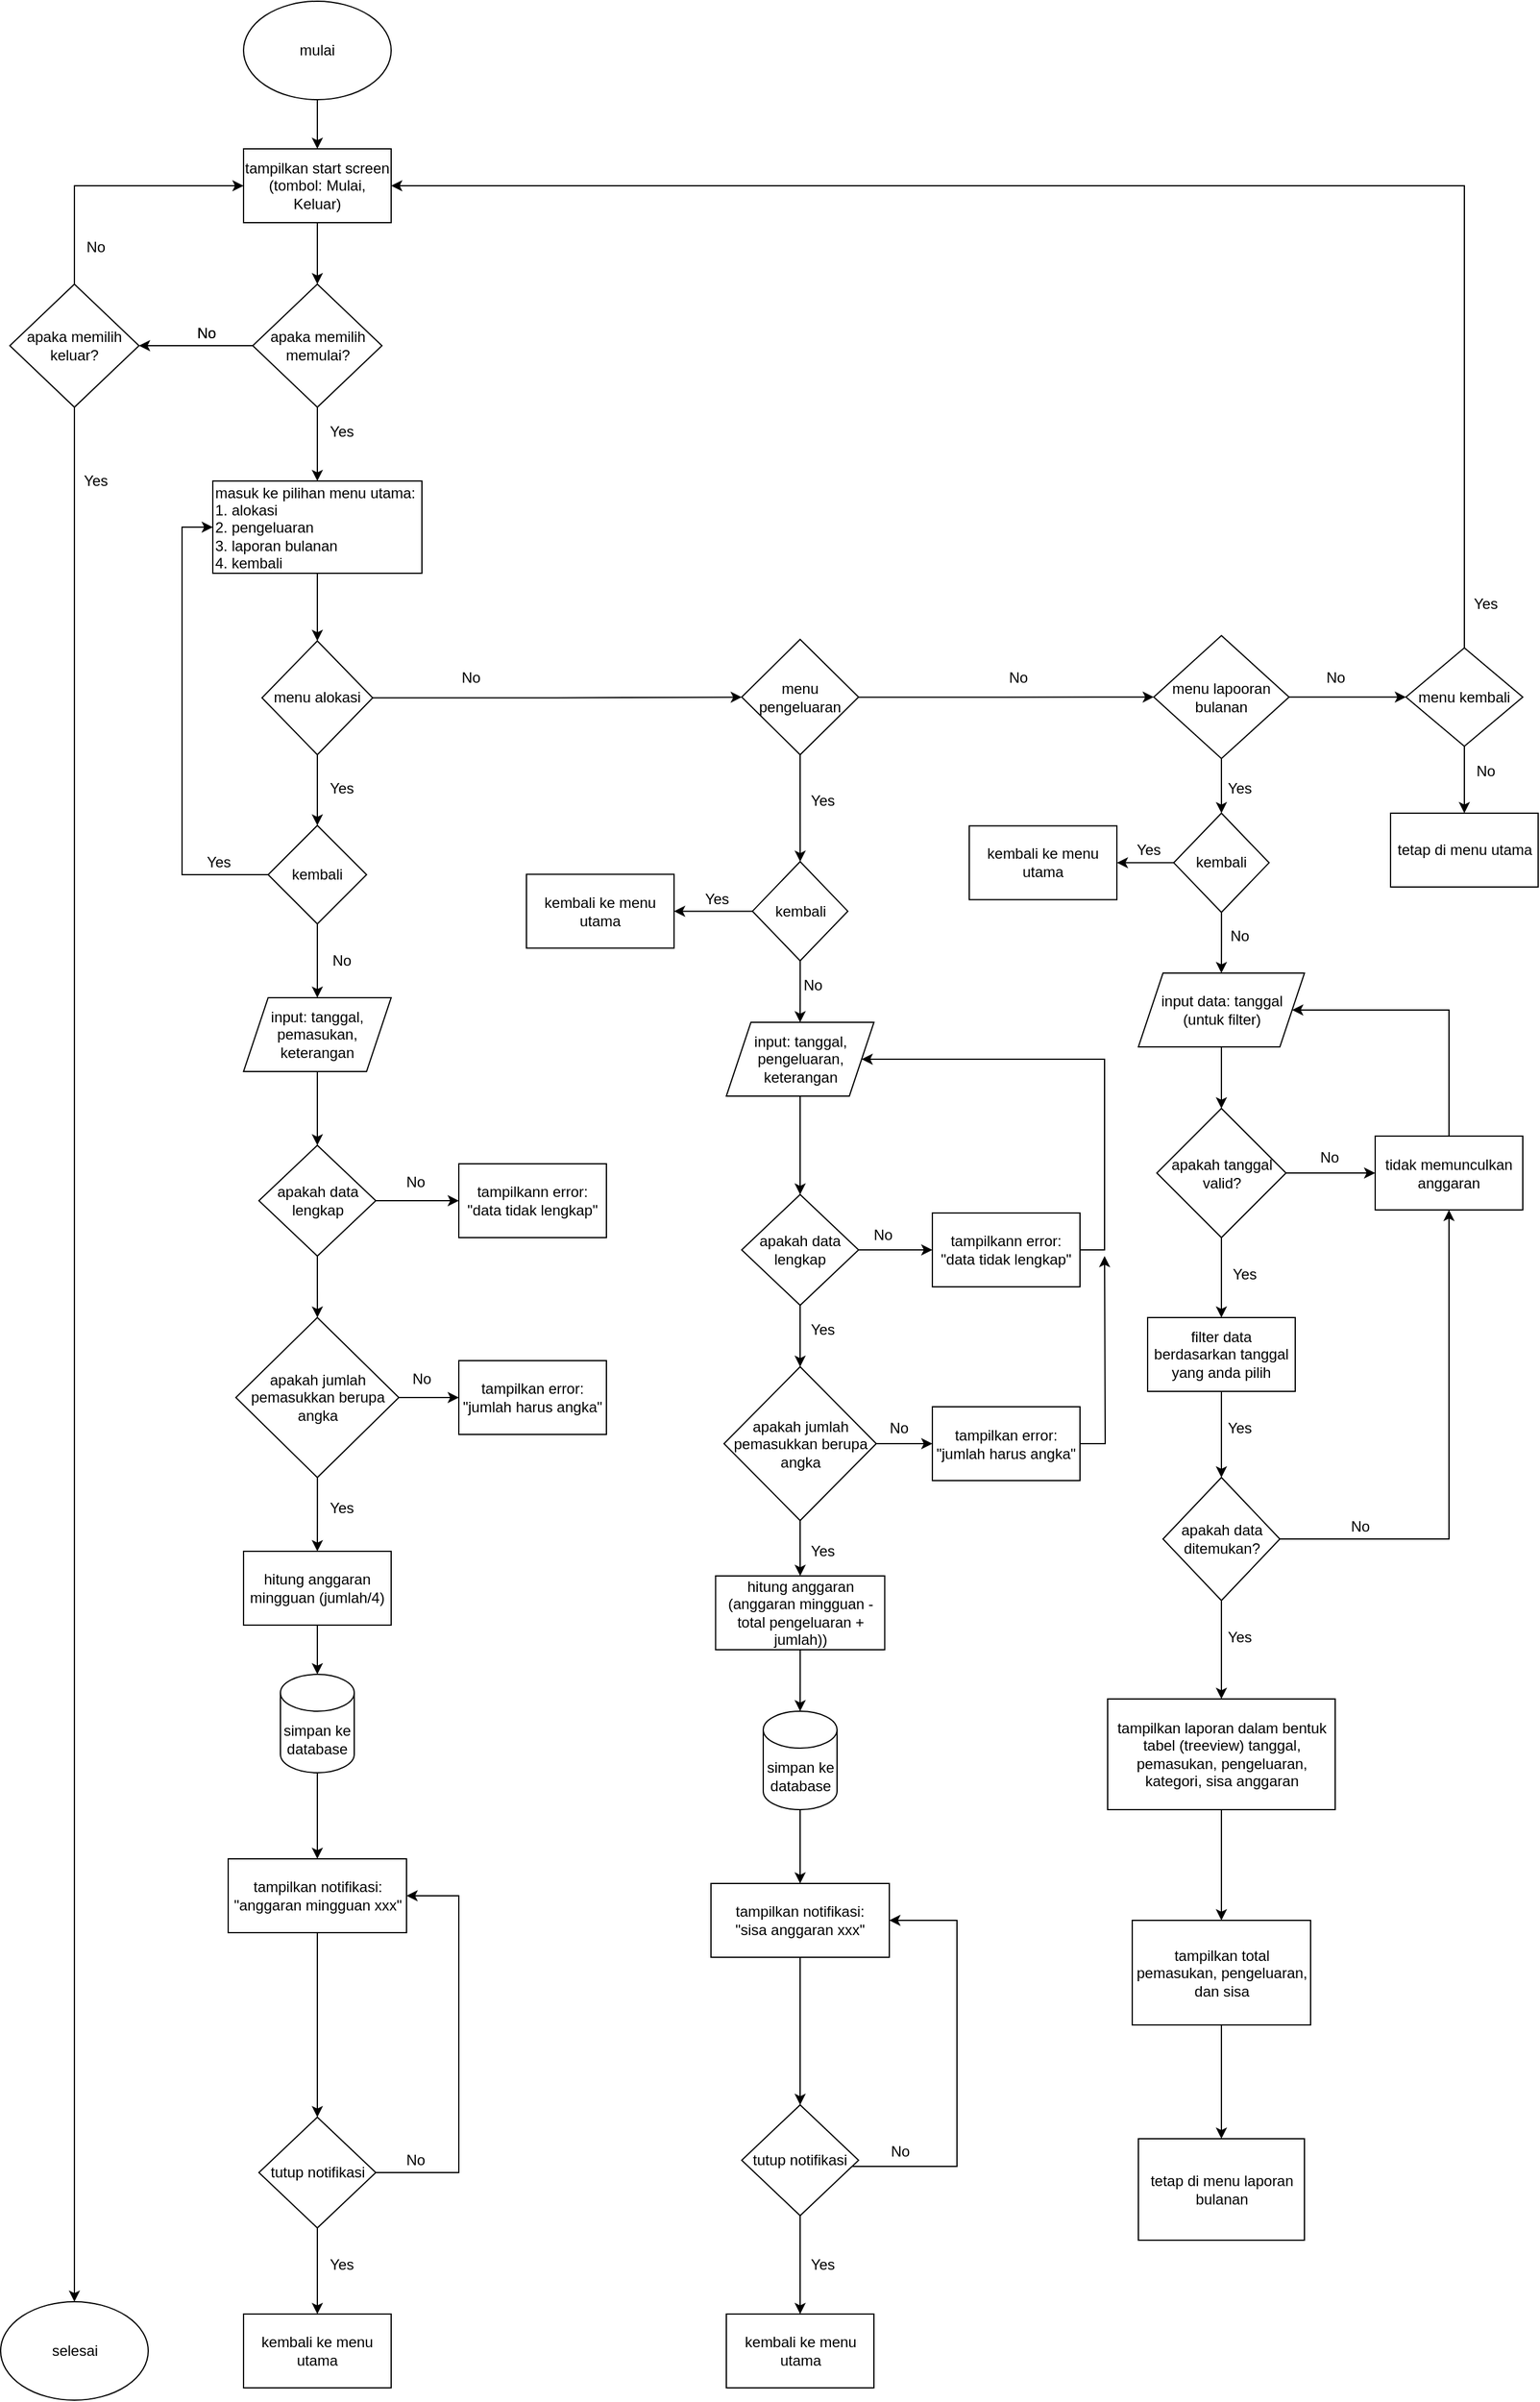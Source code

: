 <mxfile version="25.0.3">
  <diagram name="Page-0" id="Page-0">
    <mxGraphModel dx="2625" dy="3380.39" grid="1" gridSize="10" guides="1" tooltips="1" connect="1" arrows="1" fold="1" page="1" pageScale="1" pageWidth="1299.63" pageHeight="2075.39" math="0" shadow="0">
      <root>
        <mxCell id="0" />
        <mxCell id="1" parent="0" />
        <mxCell id="l5XDo9pSBE8jEddiQuqP-4" value="" style="edgeStyle=orthogonalEdgeStyle;rounded=0;orthogonalLoop=1;jettySize=auto;html=1;" parent="1" source="l5XDo9pSBE8jEddiQuqP-2" target="l5XDo9pSBE8jEddiQuqP-3" edge="1">
          <mxGeometry relative="1" as="geometry" />
        </mxCell>
        <mxCell id="l5XDo9pSBE8jEddiQuqP-2" value="mulai" style="ellipse;whiteSpace=wrap;html=1;" parent="1" vertex="1">
          <mxGeometry x="210" y="-2040" width="120" height="80" as="geometry" />
        </mxCell>
        <mxCell id="l5XDo9pSBE8jEddiQuqP-6" value="" style="edgeStyle=orthogonalEdgeStyle;rounded=0;orthogonalLoop=1;jettySize=auto;html=1;" parent="1" source="l5XDo9pSBE8jEddiQuqP-3" target="l5XDo9pSBE8jEddiQuqP-5" edge="1">
          <mxGeometry relative="1" as="geometry" />
        </mxCell>
        <mxCell id="l5XDo9pSBE8jEddiQuqP-3" value="tampilkan start screen&lt;div&gt;(tombol: Mulai, Keluar)&lt;/div&gt;" style="whiteSpace=wrap;html=1;" parent="1" vertex="1">
          <mxGeometry x="210" y="-1920" width="120" height="60" as="geometry" />
        </mxCell>
        <mxCell id="l5XDo9pSBE8jEddiQuqP-8" value="" style="edgeStyle=orthogonalEdgeStyle;rounded=0;orthogonalLoop=1;jettySize=auto;html=1;" parent="1" source="l5XDo9pSBE8jEddiQuqP-5" target="l5XDo9pSBE8jEddiQuqP-7" edge="1">
          <mxGeometry relative="1" as="geometry" />
        </mxCell>
        <mxCell id="9JPiYzxqNZKJ2TzNqrfy-4" value="" style="edgeStyle=orthogonalEdgeStyle;rounded=0;orthogonalLoop=1;jettySize=auto;html=1;" edge="1" parent="1" source="l5XDo9pSBE8jEddiQuqP-5" target="l5XDo9pSBE8jEddiQuqP-79">
          <mxGeometry relative="1" as="geometry" />
        </mxCell>
        <mxCell id="l5XDo9pSBE8jEddiQuqP-5" value="apaka memilih memulai?" style="rhombus;whiteSpace=wrap;html=1;" parent="1" vertex="1">
          <mxGeometry x="217.5" y="-1810" width="105" height="100" as="geometry" />
        </mxCell>
        <mxCell id="l5XDo9pSBE8jEddiQuqP-10" value="" style="edgeStyle=orthogonalEdgeStyle;rounded=0;orthogonalLoop=1;jettySize=auto;html=1;" parent="1" source="l5XDo9pSBE8jEddiQuqP-7" target="l5XDo9pSBE8jEddiQuqP-9" edge="1">
          <mxGeometry relative="1" as="geometry" />
        </mxCell>
        <mxCell id="l5XDo9pSBE8jEddiQuqP-7" value="masuk ke pilihan menu utama:&lt;div&gt;1. alokasi&lt;/div&gt;&lt;div&gt;2. pengeluaran&lt;/div&gt;&lt;div&gt;3. laporan bulanan&lt;/div&gt;&lt;div&gt;4. kembali&lt;/div&gt;" style="whiteSpace=wrap;html=1;align=left;" parent="1" vertex="1">
          <mxGeometry x="185" y="-1650" width="170" height="75" as="geometry" />
        </mxCell>
        <mxCell id="l5XDo9pSBE8jEddiQuqP-12" value="" style="edgeStyle=orthogonalEdgeStyle;rounded=0;orthogonalLoop=1;jettySize=auto;html=1;" parent="1" source="l5XDo9pSBE8jEddiQuqP-9" target="l5XDo9pSBE8jEddiQuqP-11" edge="1">
          <mxGeometry relative="1" as="geometry" />
        </mxCell>
        <mxCell id="l5XDo9pSBE8jEddiQuqP-48" value="" style="edgeStyle=orthogonalEdgeStyle;rounded=0;orthogonalLoop=1;jettySize=auto;html=1;" parent="1" source="l5XDo9pSBE8jEddiQuqP-9" target="l5XDo9pSBE8jEddiQuqP-47" edge="1">
          <mxGeometry relative="1" as="geometry" />
        </mxCell>
        <mxCell id="l5XDo9pSBE8jEddiQuqP-9" value="menu alokasi" style="rhombus;whiteSpace=wrap;html=1;align=center;" parent="1" vertex="1">
          <mxGeometry x="225" y="-1520" width="90" height="92.5" as="geometry" />
        </mxCell>
        <mxCell id="l5XDo9pSBE8jEddiQuqP-14" value="" style="edgeStyle=orthogonalEdgeStyle;rounded=0;orthogonalLoop=1;jettySize=auto;html=1;" parent="1" source="l5XDo9pSBE8jEddiQuqP-11" target="l5XDo9pSBE8jEddiQuqP-13" edge="1">
          <mxGeometry relative="1" as="geometry" />
        </mxCell>
        <mxCell id="l5XDo9pSBE8jEddiQuqP-37" style="edgeStyle=orthogonalEdgeStyle;rounded=0;orthogonalLoop=1;jettySize=auto;html=1;entryX=0;entryY=0.5;entryDx=0;entryDy=0;" parent="1" source="l5XDo9pSBE8jEddiQuqP-11" target="l5XDo9pSBE8jEddiQuqP-7" edge="1">
          <mxGeometry relative="1" as="geometry">
            <Array as="points">
              <mxPoint x="160" y="-1330" />
              <mxPoint x="160" y="-1612" />
            </Array>
          </mxGeometry>
        </mxCell>
        <mxCell id="l5XDo9pSBE8jEddiQuqP-11" value="kembali" style="rhombus;whiteSpace=wrap;html=1;" parent="1" vertex="1">
          <mxGeometry x="230" y="-1370" width="80" height="80" as="geometry" />
        </mxCell>
        <mxCell id="l5XDo9pSBE8jEddiQuqP-16" value="" style="edgeStyle=orthogonalEdgeStyle;rounded=0;orthogonalLoop=1;jettySize=auto;html=1;" parent="1" source="l5XDo9pSBE8jEddiQuqP-13" target="l5XDo9pSBE8jEddiQuqP-15" edge="1">
          <mxGeometry relative="1" as="geometry" />
        </mxCell>
        <mxCell id="l5XDo9pSBE8jEddiQuqP-13" value="input: tanggal, pemasukan, keterangan" style="shape=parallelogram;perimeter=parallelogramPerimeter;whiteSpace=wrap;html=1;fixedSize=1;" parent="1" vertex="1">
          <mxGeometry x="210" y="-1230" width="120" height="60" as="geometry" />
        </mxCell>
        <mxCell id="l5XDo9pSBE8jEddiQuqP-18" value="" style="edgeStyle=orthogonalEdgeStyle;rounded=0;orthogonalLoop=1;jettySize=auto;html=1;" parent="1" source="l5XDo9pSBE8jEddiQuqP-15" target="l5XDo9pSBE8jEddiQuqP-17" edge="1">
          <mxGeometry relative="1" as="geometry" />
        </mxCell>
        <mxCell id="l5XDo9pSBE8jEddiQuqP-40" value="" style="edgeStyle=orthogonalEdgeStyle;rounded=0;orthogonalLoop=1;jettySize=auto;html=1;" parent="1" source="l5XDo9pSBE8jEddiQuqP-15" target="l5XDo9pSBE8jEddiQuqP-39" edge="1">
          <mxGeometry relative="1" as="geometry">
            <Array as="points">
              <mxPoint x="375" y="-1065" />
              <mxPoint x="375" y="-1065" />
            </Array>
          </mxGeometry>
        </mxCell>
        <mxCell id="l5XDo9pSBE8jEddiQuqP-15" value="apakah data lengkap" style="rhombus;whiteSpace=wrap;html=1;" parent="1" vertex="1">
          <mxGeometry x="222.5" y="-1110" width="95" height="90" as="geometry" />
        </mxCell>
        <mxCell id="l5XDo9pSBE8jEddiQuqP-20" value="" style="edgeStyle=orthogonalEdgeStyle;rounded=0;orthogonalLoop=1;jettySize=auto;html=1;" parent="1" source="l5XDo9pSBE8jEddiQuqP-17" target="l5XDo9pSBE8jEddiQuqP-19" edge="1">
          <mxGeometry relative="1" as="geometry" />
        </mxCell>
        <mxCell id="l5XDo9pSBE8jEddiQuqP-42" value="" style="edgeStyle=orthogonalEdgeStyle;rounded=0;orthogonalLoop=1;jettySize=auto;html=1;" parent="1" source="l5XDo9pSBE8jEddiQuqP-17" target="l5XDo9pSBE8jEddiQuqP-41" edge="1">
          <mxGeometry relative="1" as="geometry" />
        </mxCell>
        <mxCell id="l5XDo9pSBE8jEddiQuqP-17" value="apakah jumlah pemasukkan berupa angka" style="rhombus;whiteSpace=wrap;html=1;" parent="1" vertex="1">
          <mxGeometry x="203.75" y="-970" width="132.5" height="130" as="geometry" />
        </mxCell>
        <mxCell id="l5XDo9pSBE8jEddiQuqP-22" value="" style="edgeStyle=orthogonalEdgeStyle;rounded=0;orthogonalLoop=1;jettySize=auto;html=1;" parent="1" source="l5XDo9pSBE8jEddiQuqP-19" target="l5XDo9pSBE8jEddiQuqP-21" edge="1">
          <mxGeometry relative="1" as="geometry" />
        </mxCell>
        <mxCell id="l5XDo9pSBE8jEddiQuqP-19" value="hitung anggaran mingguan (jumlah/4)" style="whiteSpace=wrap;html=1;" parent="1" vertex="1">
          <mxGeometry x="210" y="-780" width="120" height="60" as="geometry" />
        </mxCell>
        <mxCell id="l5XDo9pSBE8jEddiQuqP-24" value="" style="edgeStyle=orthogonalEdgeStyle;rounded=0;orthogonalLoop=1;jettySize=auto;html=1;" parent="1" source="l5XDo9pSBE8jEddiQuqP-21" target="l5XDo9pSBE8jEddiQuqP-23" edge="1">
          <mxGeometry relative="1" as="geometry" />
        </mxCell>
        <mxCell id="l5XDo9pSBE8jEddiQuqP-21" value="simpan ke database" style="shape=cylinder3;whiteSpace=wrap;html=1;boundedLbl=1;backgroundOutline=1;size=15;" parent="1" vertex="1">
          <mxGeometry x="240" y="-680" width="60" height="80" as="geometry" />
        </mxCell>
        <mxCell id="l5XDo9pSBE8jEddiQuqP-26" value="" style="edgeStyle=orthogonalEdgeStyle;rounded=0;orthogonalLoop=1;jettySize=auto;html=1;" parent="1" source="l5XDo9pSBE8jEddiQuqP-23" target="l5XDo9pSBE8jEddiQuqP-25" edge="1">
          <mxGeometry relative="1" as="geometry" />
        </mxCell>
        <mxCell id="l5XDo9pSBE8jEddiQuqP-23" value="tampilkan notifikasi:&lt;div&gt;&quot;anggaran mingguan xxx&quot;&lt;/div&gt;" style="whiteSpace=wrap;html=1;" parent="1" vertex="1">
          <mxGeometry x="197.5" y="-530" width="145" height="60" as="geometry" />
        </mxCell>
        <mxCell id="l5XDo9pSBE8jEddiQuqP-28" value="" style="edgeStyle=orthogonalEdgeStyle;rounded=0;orthogonalLoop=1;jettySize=auto;html=1;" parent="1" source="l5XDo9pSBE8jEddiQuqP-25" target="l5XDo9pSBE8jEddiQuqP-27" edge="1">
          <mxGeometry relative="1" as="geometry" />
        </mxCell>
        <mxCell id="l5XDo9pSBE8jEddiQuqP-38" style="edgeStyle=orthogonalEdgeStyle;rounded=0;orthogonalLoop=1;jettySize=auto;html=1;entryX=1;entryY=0.5;entryDx=0;entryDy=0;" parent="1" source="l5XDo9pSBE8jEddiQuqP-25" target="l5XDo9pSBE8jEddiQuqP-23" edge="1">
          <mxGeometry relative="1" as="geometry">
            <Array as="points">
              <mxPoint x="385" y="-275" />
              <mxPoint x="385" y="-500" />
            </Array>
          </mxGeometry>
        </mxCell>
        <mxCell id="l5XDo9pSBE8jEddiQuqP-25" value="tutup notifikasi" style="rhombus;whiteSpace=wrap;html=1;" parent="1" vertex="1">
          <mxGeometry x="222.5" y="-320" width="95" height="90" as="geometry" />
        </mxCell>
        <mxCell id="l5XDo9pSBE8jEddiQuqP-27" value="kembali ke menu utama" style="whiteSpace=wrap;html=1;" parent="1" vertex="1">
          <mxGeometry x="210" y="-160" width="120" height="60" as="geometry" />
        </mxCell>
        <mxCell id="l5XDo9pSBE8jEddiQuqP-39" value="tampilkann error:&lt;div&gt;&quot;data tidak lengkap&quot;&lt;/div&gt;" style="whiteSpace=wrap;html=1;" parent="1" vertex="1">
          <mxGeometry x="385" y="-1095" width="120" height="60" as="geometry" />
        </mxCell>
        <mxCell id="l5XDo9pSBE8jEddiQuqP-41" value="tampilkan error:&lt;div&gt;&quot;jumlah harus angka&quot;&lt;/div&gt;" style="whiteSpace=wrap;html=1;" parent="1" vertex="1">
          <mxGeometry x="385" y="-935" width="120" height="60" as="geometry" />
        </mxCell>
        <mxCell id="l5XDo9pSBE8jEddiQuqP-50" value="" style="edgeStyle=orthogonalEdgeStyle;rounded=0;orthogonalLoop=1;jettySize=auto;html=1;" parent="1" source="l5XDo9pSBE8jEddiQuqP-47" target="l5XDo9pSBE8jEddiQuqP-49" edge="1">
          <mxGeometry relative="1" as="geometry" />
        </mxCell>
        <mxCell id="l5XDo9pSBE8jEddiQuqP-52" value="" style="edgeStyle=orthogonalEdgeStyle;rounded=0;orthogonalLoop=1;jettySize=auto;html=1;" parent="1" source="l5XDo9pSBE8jEddiQuqP-47" target="l5XDo9pSBE8jEddiQuqP-51" edge="1">
          <mxGeometry relative="1" as="geometry" />
        </mxCell>
        <mxCell id="l5XDo9pSBE8jEddiQuqP-47" value="menu pengeluaran" style="rhombus;whiteSpace=wrap;html=1;" parent="1" vertex="1">
          <mxGeometry x="615" y="-1521.25" width="95" height="93.75" as="geometry" />
        </mxCell>
        <mxCell id="l5XDo9pSBE8jEddiQuqP-86" value="" style="edgeStyle=orthogonalEdgeStyle;rounded=0;orthogonalLoop=1;jettySize=auto;html=1;" parent="1" source="l5XDo9pSBE8jEddiQuqP-49" target="l5XDo9pSBE8jEddiQuqP-85" edge="1">
          <mxGeometry relative="1" as="geometry" />
        </mxCell>
        <mxCell id="l5XDo9pSBE8jEddiQuqP-91" value="" style="edgeStyle=orthogonalEdgeStyle;rounded=0;orthogonalLoop=1;jettySize=auto;html=1;" parent="1" source="l5XDo9pSBE8jEddiQuqP-49" target="l5XDo9pSBE8jEddiQuqP-90" edge="1">
          <mxGeometry relative="1" as="geometry" />
        </mxCell>
        <mxCell id="l5XDo9pSBE8jEddiQuqP-49" value="menu lapooran bulanan" style="rhombus;whiteSpace=wrap;html=1;" parent="1" vertex="1">
          <mxGeometry x="950" y="-1524.38" width="110" height="100.01" as="geometry" />
        </mxCell>
        <mxCell id="l5XDo9pSBE8jEddiQuqP-54" value="" style="edgeStyle=orthogonalEdgeStyle;rounded=0;orthogonalLoop=1;jettySize=auto;html=1;" parent="1" source="l5XDo9pSBE8jEddiQuqP-51" target="l5XDo9pSBE8jEddiQuqP-53" edge="1">
          <mxGeometry relative="1" as="geometry" />
        </mxCell>
        <mxCell id="l5XDo9pSBE8jEddiQuqP-71" value="" style="edgeStyle=orthogonalEdgeStyle;rounded=0;orthogonalLoop=1;jettySize=auto;html=1;" parent="1" source="l5XDo9pSBE8jEddiQuqP-51" edge="1">
          <mxGeometry relative="1" as="geometry">
            <mxPoint x="560" y="-1300.31" as="targetPoint" />
          </mxGeometry>
        </mxCell>
        <mxCell id="l5XDo9pSBE8jEddiQuqP-51" value="kembali" style="rhombus;whiteSpace=wrap;html=1;" parent="1" vertex="1">
          <mxGeometry x="623.75" y="-1340.62" width="77.5" height="80.62" as="geometry" />
        </mxCell>
        <mxCell id="l5XDo9pSBE8jEddiQuqP-56" style="edgeStyle=orthogonalEdgeStyle;rounded=0;orthogonalLoop=1;jettySize=auto;html=1;entryX=0.5;entryY=0;entryDx=0;entryDy=0;" parent="1" source="l5XDo9pSBE8jEddiQuqP-53" target="l5XDo9pSBE8jEddiQuqP-55" edge="1">
          <mxGeometry relative="1" as="geometry" />
        </mxCell>
        <mxCell id="l5XDo9pSBE8jEddiQuqP-53" value="input: tanggal, pengeluaran, keterangan" style="shape=parallelogram;perimeter=parallelogramPerimeter;whiteSpace=wrap;html=1;fixedSize=1;" parent="1" vertex="1">
          <mxGeometry x="602.5" y="-1210" width="120" height="60" as="geometry" />
        </mxCell>
        <mxCell id="l5XDo9pSBE8jEddiQuqP-58" style="edgeStyle=orthogonalEdgeStyle;rounded=0;orthogonalLoop=1;jettySize=auto;html=1;entryX=0.5;entryY=0;entryDx=0;entryDy=0;" parent="1" source="l5XDo9pSBE8jEddiQuqP-55" target="l5XDo9pSBE8jEddiQuqP-57" edge="1">
          <mxGeometry relative="1" as="geometry" />
        </mxCell>
        <mxCell id="l5XDo9pSBE8jEddiQuqP-73" value="" style="edgeStyle=orthogonalEdgeStyle;rounded=0;orthogonalLoop=1;jettySize=auto;html=1;" parent="1" source="l5XDo9pSBE8jEddiQuqP-55" target="l5XDo9pSBE8jEddiQuqP-72" edge="1">
          <mxGeometry relative="1" as="geometry" />
        </mxCell>
        <mxCell id="l5XDo9pSBE8jEddiQuqP-55" value="apakah data lengkap" style="rhombus;whiteSpace=wrap;html=1;" parent="1" vertex="1">
          <mxGeometry x="615" y="-1070" width="95" height="90" as="geometry" />
        </mxCell>
        <mxCell id="l5XDo9pSBE8jEddiQuqP-60" value="" style="edgeStyle=orthogonalEdgeStyle;rounded=0;orthogonalLoop=1;jettySize=auto;html=1;" parent="1" source="l5XDo9pSBE8jEddiQuqP-57" target="l5XDo9pSBE8jEddiQuqP-59" edge="1">
          <mxGeometry relative="1" as="geometry" />
        </mxCell>
        <mxCell id="l5XDo9pSBE8jEddiQuqP-75" value="" style="edgeStyle=orthogonalEdgeStyle;rounded=0;orthogonalLoop=1;jettySize=auto;html=1;" parent="1" source="l5XDo9pSBE8jEddiQuqP-57" target="l5XDo9pSBE8jEddiQuqP-74" edge="1">
          <mxGeometry relative="1" as="geometry" />
        </mxCell>
        <mxCell id="l5XDo9pSBE8jEddiQuqP-57" value="apakah jumlah pemasukkan berupa angka" style="rhombus;whiteSpace=wrap;html=1;" parent="1" vertex="1">
          <mxGeometry x="600.63" y="-930" width="123.75" height="125" as="geometry" />
        </mxCell>
        <mxCell id="l5XDo9pSBE8jEddiQuqP-62" value="" style="edgeStyle=orthogonalEdgeStyle;rounded=0;orthogonalLoop=1;jettySize=auto;html=1;" parent="1" source="l5XDo9pSBE8jEddiQuqP-59" target="l5XDo9pSBE8jEddiQuqP-61" edge="1">
          <mxGeometry relative="1" as="geometry" />
        </mxCell>
        <mxCell id="l5XDo9pSBE8jEddiQuqP-59" value="hitung anggaran (anggaran mingguan - total pengeluaran + jumlah))" style="whiteSpace=wrap;html=1;" parent="1" vertex="1">
          <mxGeometry x="593.76" y="-760" width="137.5" height="60" as="geometry" />
        </mxCell>
        <mxCell id="l5XDo9pSBE8jEddiQuqP-64" value="" style="edgeStyle=orthogonalEdgeStyle;rounded=0;orthogonalLoop=1;jettySize=auto;html=1;" parent="1" source="l5XDo9pSBE8jEddiQuqP-61" target="l5XDo9pSBE8jEddiQuqP-63" edge="1">
          <mxGeometry relative="1" as="geometry" />
        </mxCell>
        <mxCell id="l5XDo9pSBE8jEddiQuqP-61" value="simpan ke database" style="shape=cylinder3;whiteSpace=wrap;html=1;boundedLbl=1;backgroundOutline=1;size=15;" parent="1" vertex="1">
          <mxGeometry x="632.5" y="-650" width="60" height="80" as="geometry" />
        </mxCell>
        <mxCell id="l5XDo9pSBE8jEddiQuqP-67" value="" style="edgeStyle=orthogonalEdgeStyle;rounded=0;orthogonalLoop=1;jettySize=auto;html=1;" parent="1" source="l5XDo9pSBE8jEddiQuqP-63" target="l5XDo9pSBE8jEddiQuqP-65" edge="1">
          <mxGeometry relative="1" as="geometry" />
        </mxCell>
        <mxCell id="l5XDo9pSBE8jEddiQuqP-63" value="tampilkan notifikasi:&lt;div&gt;&quot;sisa anggaran xxx&quot;&lt;/div&gt;" style="whiteSpace=wrap;html=1;" parent="1" vertex="1">
          <mxGeometry x="590.01" y="-510" width="145" height="60" as="geometry" />
        </mxCell>
        <mxCell id="l5XDo9pSBE8jEddiQuqP-68" value="" style="edgeStyle=orthogonalEdgeStyle;rounded=0;orthogonalLoop=1;jettySize=auto;html=1;" parent="1" source="l5XDo9pSBE8jEddiQuqP-65" target="l5XDo9pSBE8jEddiQuqP-66" edge="1">
          <mxGeometry relative="1" as="geometry" />
        </mxCell>
        <mxCell id="l5XDo9pSBE8jEddiQuqP-69" style="edgeStyle=orthogonalEdgeStyle;rounded=0;orthogonalLoop=1;jettySize=auto;html=1;entryX=1;entryY=0.5;entryDx=0;entryDy=0;" parent="1" source="l5XDo9pSBE8jEddiQuqP-65" target="l5XDo9pSBE8jEddiQuqP-63" edge="1">
          <mxGeometry relative="1" as="geometry">
            <Array as="points">
              <mxPoint x="790" y="-280" />
              <mxPoint x="790" y="-480" />
            </Array>
          </mxGeometry>
        </mxCell>
        <mxCell id="l5XDo9pSBE8jEddiQuqP-65" value="tutup notifikasi" style="rhombus;whiteSpace=wrap;html=1;" parent="1" vertex="1">
          <mxGeometry x="615.01" y="-330" width="95" height="90" as="geometry" />
        </mxCell>
        <mxCell id="l5XDo9pSBE8jEddiQuqP-66" value="kembali ke menu utama" style="whiteSpace=wrap;html=1;" parent="1" vertex="1">
          <mxGeometry x="602.5" y="-160" width="120" height="60" as="geometry" />
        </mxCell>
        <mxCell id="l5XDo9pSBE8jEddiQuqP-70" value="kembali ke menu utama" style="whiteSpace=wrap;html=1;" parent="1" vertex="1">
          <mxGeometry x="440" y="-1330.31" width="120" height="60" as="geometry" />
        </mxCell>
        <mxCell id="9JPiYzxqNZKJ2TzNqrfy-1" style="edgeStyle=orthogonalEdgeStyle;rounded=0;orthogonalLoop=1;jettySize=auto;html=1;entryX=1;entryY=0.5;entryDx=0;entryDy=0;" edge="1" parent="1" source="l5XDo9pSBE8jEddiQuqP-72" target="l5XDo9pSBE8jEddiQuqP-53">
          <mxGeometry relative="1" as="geometry">
            <Array as="points">
              <mxPoint x="910" y="-1025" />
              <mxPoint x="910" y="-1180" />
            </Array>
          </mxGeometry>
        </mxCell>
        <mxCell id="l5XDo9pSBE8jEddiQuqP-72" value="tampilkann error:&lt;div&gt;&quot;data tidak lengkap&quot;&lt;/div&gt;" style="whiteSpace=wrap;html=1;" parent="1" vertex="1">
          <mxGeometry x="770" y="-1055" width="120" height="60" as="geometry" />
        </mxCell>
        <mxCell id="9JPiYzxqNZKJ2TzNqrfy-2" style="edgeStyle=orthogonalEdgeStyle;rounded=0;orthogonalLoop=1;jettySize=auto;html=1;" edge="1" parent="1" source="l5XDo9pSBE8jEddiQuqP-74">
          <mxGeometry relative="1" as="geometry">
            <mxPoint x="910" y="-1020" as="targetPoint" />
          </mxGeometry>
        </mxCell>
        <mxCell id="l5XDo9pSBE8jEddiQuqP-74" value="tampilkan error:&lt;div&gt;&quot;jumlah harus angka&quot;&lt;/div&gt;" style="whiteSpace=wrap;html=1;" parent="1" vertex="1">
          <mxGeometry x="770" y="-897.5" width="120" height="60" as="geometry" />
        </mxCell>
        <mxCell id="9JPiYzxqNZKJ2TzNqrfy-6" style="edgeStyle=orthogonalEdgeStyle;rounded=0;orthogonalLoop=1;jettySize=auto;html=1;entryX=0;entryY=0.5;entryDx=0;entryDy=0;" edge="1" parent="1" source="l5XDo9pSBE8jEddiQuqP-79" target="l5XDo9pSBE8jEddiQuqP-3">
          <mxGeometry relative="1" as="geometry">
            <Array as="points">
              <mxPoint x="72" y="-1890" />
            </Array>
          </mxGeometry>
        </mxCell>
        <mxCell id="9JPiYzxqNZKJ2TzNqrfy-10" style="edgeStyle=orthogonalEdgeStyle;rounded=0;orthogonalLoop=1;jettySize=auto;html=1;entryX=0.5;entryY=0;entryDx=0;entryDy=0;" edge="1" parent="1" source="l5XDo9pSBE8jEddiQuqP-79" target="l5XDo9pSBE8jEddiQuqP-80">
          <mxGeometry relative="1" as="geometry">
            <Array as="points">
              <mxPoint x="73" y="-200" />
              <mxPoint x="73" y="-170" />
            </Array>
          </mxGeometry>
        </mxCell>
        <mxCell id="l5XDo9pSBE8jEddiQuqP-79" value="apaka memilih keluar?" style="rhombus;whiteSpace=wrap;html=1;" parent="1" vertex="1">
          <mxGeometry x="20" y="-1810" width="105" height="100" as="geometry" />
        </mxCell>
        <mxCell id="l5XDo9pSBE8jEddiQuqP-80" value="selesai" style="ellipse;whiteSpace=wrap;html=1;" parent="1" vertex="1">
          <mxGeometry x="12.5" y="-170" width="120" height="80" as="geometry" />
        </mxCell>
        <mxCell id="l5XDo9pSBE8jEddiQuqP-87" style="edgeStyle=orthogonalEdgeStyle;rounded=0;orthogonalLoop=1;jettySize=auto;html=1;entryX=1;entryY=0.5;entryDx=0;entryDy=0;" parent="1" source="l5XDo9pSBE8jEddiQuqP-85" edge="1" target="l5XDo9pSBE8jEddiQuqP-3">
          <mxGeometry relative="1" as="geometry">
            <mxPoint x="460" y="-1890" as="targetPoint" />
            <Array as="points">
              <mxPoint x="1202" y="-1890" />
            </Array>
          </mxGeometry>
        </mxCell>
        <mxCell id="l5XDo9pSBE8jEddiQuqP-89" value="" style="edgeStyle=orthogonalEdgeStyle;rounded=0;orthogonalLoop=1;jettySize=auto;html=1;" parent="1" source="l5XDo9pSBE8jEddiQuqP-85" target="l5XDo9pSBE8jEddiQuqP-88" edge="1">
          <mxGeometry relative="1" as="geometry" />
        </mxCell>
        <mxCell id="l5XDo9pSBE8jEddiQuqP-85" value="menu kembali" style="rhombus;whiteSpace=wrap;html=1;" parent="1" vertex="1">
          <mxGeometry x="1155" y="-1514.37" width="95" height="80" as="geometry" />
        </mxCell>
        <mxCell id="l5XDo9pSBE8jEddiQuqP-88" value="tetap di menu utama" style="whiteSpace=wrap;html=1;" parent="1" vertex="1">
          <mxGeometry x="1142.5" y="-1380" width="120" height="60" as="geometry" />
        </mxCell>
        <mxCell id="l5XDo9pSBE8jEddiQuqP-93" value="" style="edgeStyle=orthogonalEdgeStyle;rounded=0;orthogonalLoop=1;jettySize=auto;html=1;" parent="1" source="l5XDo9pSBE8jEddiQuqP-90" target="l5XDo9pSBE8jEddiQuqP-92" edge="1">
          <mxGeometry relative="1" as="geometry" />
        </mxCell>
        <mxCell id="l5XDo9pSBE8jEddiQuqP-95" value="" style="edgeStyle=orthogonalEdgeStyle;rounded=0;orthogonalLoop=1;jettySize=auto;html=1;" parent="1" source="l5XDo9pSBE8jEddiQuqP-90" target="l5XDo9pSBE8jEddiQuqP-94" edge="1">
          <mxGeometry relative="1" as="geometry" />
        </mxCell>
        <mxCell id="l5XDo9pSBE8jEddiQuqP-90" value="kembali" style="rhombus;whiteSpace=wrap;html=1;" parent="1" vertex="1">
          <mxGeometry x="966.25" y="-1380" width="77.5" height="80.62" as="geometry" />
        </mxCell>
        <mxCell id="l5XDo9pSBE8jEddiQuqP-92" value="kembali ke menu utama" style="whiteSpace=wrap;html=1;" parent="1" vertex="1">
          <mxGeometry x="800" y="-1369.69" width="120" height="60" as="geometry" />
        </mxCell>
        <mxCell id="l5XDo9pSBE8jEddiQuqP-97" value="" style="edgeStyle=orthogonalEdgeStyle;rounded=0;orthogonalLoop=1;jettySize=auto;html=1;" parent="1" source="l5XDo9pSBE8jEddiQuqP-94" target="l5XDo9pSBE8jEddiQuqP-96" edge="1">
          <mxGeometry relative="1" as="geometry" />
        </mxCell>
        <mxCell id="l5XDo9pSBE8jEddiQuqP-94" value="input data: tanggal (untuk filter)" style="shape=parallelogram;perimeter=parallelogramPerimeter;whiteSpace=wrap;html=1;fixedSize=1;" parent="1" vertex="1">
          <mxGeometry x="937.5" y="-1250" width="135" height="60" as="geometry" />
        </mxCell>
        <mxCell id="l5XDo9pSBE8jEddiQuqP-99" value="" style="edgeStyle=orthogonalEdgeStyle;rounded=0;orthogonalLoop=1;jettySize=auto;html=1;" parent="1" source="l5XDo9pSBE8jEddiQuqP-96" target="l5XDo9pSBE8jEddiQuqP-98" edge="1">
          <mxGeometry relative="1" as="geometry" />
        </mxCell>
        <mxCell id="l5XDo9pSBE8jEddiQuqP-109" value="" style="edgeStyle=orthogonalEdgeStyle;rounded=0;orthogonalLoop=1;jettySize=auto;html=1;" parent="1" source="l5XDo9pSBE8jEddiQuqP-96" target="l5XDo9pSBE8jEddiQuqP-108" edge="1">
          <mxGeometry relative="1" as="geometry" />
        </mxCell>
        <mxCell id="l5XDo9pSBE8jEddiQuqP-96" value="apakah tanggal valid?" style="rhombus;whiteSpace=wrap;html=1;" parent="1" vertex="1">
          <mxGeometry x="952.5" y="-1140" width="105" height="105" as="geometry" />
        </mxCell>
        <mxCell id="l5XDo9pSBE8jEddiQuqP-101" value="" style="edgeStyle=orthogonalEdgeStyle;rounded=0;orthogonalLoop=1;jettySize=auto;html=1;" parent="1" source="l5XDo9pSBE8jEddiQuqP-98" target="l5XDo9pSBE8jEddiQuqP-100" edge="1">
          <mxGeometry relative="1" as="geometry" />
        </mxCell>
        <mxCell id="l5XDo9pSBE8jEddiQuqP-98" value="filter data berdasarkan tanggal yang anda pilih" style="whiteSpace=wrap;html=1;" parent="1" vertex="1">
          <mxGeometry x="945" y="-970" width="120" height="60" as="geometry" />
        </mxCell>
        <mxCell id="l5XDo9pSBE8jEddiQuqP-103" value="" style="edgeStyle=orthogonalEdgeStyle;rounded=0;orthogonalLoop=1;jettySize=auto;html=1;" parent="1" source="l5XDo9pSBE8jEddiQuqP-100" target="l5XDo9pSBE8jEddiQuqP-102" edge="1">
          <mxGeometry relative="1" as="geometry" />
        </mxCell>
        <mxCell id="l5XDo9pSBE8jEddiQuqP-110" style="edgeStyle=orthogonalEdgeStyle;rounded=0;orthogonalLoop=1;jettySize=auto;html=1;" parent="1" source="l5XDo9pSBE8jEddiQuqP-100" target="l5XDo9pSBE8jEddiQuqP-108" edge="1">
          <mxGeometry relative="1" as="geometry" />
        </mxCell>
        <mxCell id="l5XDo9pSBE8jEddiQuqP-100" value="apakah data ditemukan?" style="rhombus;whiteSpace=wrap;html=1;" parent="1" vertex="1">
          <mxGeometry x="957.5" y="-840" width="95" height="100" as="geometry" />
        </mxCell>
        <mxCell id="l5XDo9pSBE8jEddiQuqP-105" value="" style="edgeStyle=orthogonalEdgeStyle;rounded=0;orthogonalLoop=1;jettySize=auto;html=1;" parent="1" source="l5XDo9pSBE8jEddiQuqP-102" target="l5XDo9pSBE8jEddiQuqP-104" edge="1">
          <mxGeometry relative="1" as="geometry" />
        </mxCell>
        <mxCell id="l5XDo9pSBE8jEddiQuqP-102" value="tampilkan laporan dalam bentuk tabel (treeview) tanggal, pemasukan, pengeluaran, kategori, sisa anggaran" style="whiteSpace=wrap;html=1;" parent="1" vertex="1">
          <mxGeometry x="912.5" y="-660" width="185" height="90" as="geometry" />
        </mxCell>
        <mxCell id="l5XDo9pSBE8jEddiQuqP-107" value="" style="edgeStyle=orthogonalEdgeStyle;rounded=0;orthogonalLoop=1;jettySize=auto;html=1;" parent="1" source="l5XDo9pSBE8jEddiQuqP-104" target="l5XDo9pSBE8jEddiQuqP-106" edge="1">
          <mxGeometry relative="1" as="geometry" />
        </mxCell>
        <mxCell id="l5XDo9pSBE8jEddiQuqP-104" value="tampilkan total pemasukan, pengeluaran, dan sisa" style="whiteSpace=wrap;html=1;" parent="1" vertex="1">
          <mxGeometry x="932.5" y="-480" width="145" height="85" as="geometry" />
        </mxCell>
        <mxCell id="l5XDo9pSBE8jEddiQuqP-106" value="tetap di menu laporan bulanan" style="whiteSpace=wrap;html=1;" parent="1" vertex="1">
          <mxGeometry x="937.5" y="-302.5" width="135" height="82.5" as="geometry" />
        </mxCell>
        <mxCell id="l5XDo9pSBE8jEddiQuqP-146" style="edgeStyle=orthogonalEdgeStyle;rounded=0;orthogonalLoop=1;jettySize=auto;html=1;entryX=1;entryY=0.5;entryDx=0;entryDy=0;" parent="1" source="l5XDo9pSBE8jEddiQuqP-108" target="l5XDo9pSBE8jEddiQuqP-94" edge="1">
          <mxGeometry relative="1" as="geometry">
            <Array as="points">
              <mxPoint x="1190" y="-1220" />
            </Array>
          </mxGeometry>
        </mxCell>
        <mxCell id="l5XDo9pSBE8jEddiQuqP-108" value="tidak memunculkan anggaran" style="whiteSpace=wrap;html=1;" parent="1" vertex="1">
          <mxGeometry x="1130" y="-1117.5" width="120" height="60" as="geometry" />
        </mxCell>
        <mxCell id="l5XDo9pSBE8jEddiQuqP-111" value="No" style="text;strokeColor=none;align=center;fillColor=none;html=1;verticalAlign=middle;whiteSpace=wrap;rounded=0;" parent="1" vertex="1">
          <mxGeometry x="160" y="-1780" width="40" height="20" as="geometry" />
        </mxCell>
        <mxCell id="l5XDo9pSBE8jEddiQuqP-113" value="Yes" style="text;strokeColor=none;align=center;fillColor=none;html=1;verticalAlign=middle;whiteSpace=wrap;rounded=0;" parent="1" vertex="1">
          <mxGeometry x="70" y="-1660" width="40" height="20" as="geometry" />
        </mxCell>
        <mxCell id="l5XDo9pSBE8jEddiQuqP-114" value="Yes" style="text;strokeColor=none;align=center;fillColor=none;html=1;verticalAlign=middle;whiteSpace=wrap;rounded=0;" parent="1" vertex="1">
          <mxGeometry x="270" y="-1700" width="40" height="20" as="geometry" />
        </mxCell>
        <mxCell id="l5XDo9pSBE8jEddiQuqP-115" value="No" style="text;strokeColor=none;align=center;fillColor=none;html=1;verticalAlign=middle;whiteSpace=wrap;rounded=0;" parent="1" vertex="1">
          <mxGeometry x="375" y="-1500" width="40" height="20" as="geometry" />
        </mxCell>
        <mxCell id="l5XDo9pSBE8jEddiQuqP-116" value="Yes&lt;span style=&quot;color: rgba(0, 0, 0, 0); font-family: monospace; font-size: 0px; text-align: start; text-wrap-mode: nowrap;&quot;&gt;%3CmxGraphModel%3E%3Croot%3E%3CmxCell%20id%3D%220%22%2F%3E%3CmxCell%20id%3D%221%22%20parent%3D%220%22%2F%3E%3CmxCell%20id%3D%222%22%20value%3D%22No%22%20style%3D%22text%3BstrokeColor%3Dnone%3Balign%3Dcenter%3BfillColor%3Dnone%3Bhtml%3D1%3BverticalAlign%3Dmiddle%3BwhiteSpace%3Dwrap%3Brounded%3D0%3B%22%20vertex%3D%221%22%20parent%3D%221%22%3E%3CmxGeometry%20x%3D%22280%22%20y%3D%22-1780%22%20width%3D%2240%22%20height%3D%2220%22%20as%3D%22geometry%22%2F%3E%3C%2FmxCell%3E%3C%2Froot%3E%3C%2FmxGraphModel%3E&lt;/span&gt;" style="text;strokeColor=none;align=center;fillColor=none;html=1;verticalAlign=middle;whiteSpace=wrap;rounded=0;" parent="1" vertex="1">
          <mxGeometry x="170" y="-1350.31" width="40" height="20" as="geometry" />
        </mxCell>
        <mxCell id="l5XDo9pSBE8jEddiQuqP-117" value="No" style="text;strokeColor=none;align=center;fillColor=none;html=1;verticalAlign=middle;whiteSpace=wrap;rounded=0;" parent="1" vertex="1">
          <mxGeometry x="270" y="-1270.31" width="40" height="20" as="geometry" />
        </mxCell>
        <mxCell id="l5XDo9pSBE8jEddiQuqP-118" value="Yes&lt;span style=&quot;color: rgba(0, 0, 0, 0); font-family: monospace; font-size: 0px; text-align: start; text-wrap-mode: nowrap;&quot;&gt;%3CmxGraphModel%3E%3Croot%3E%3CmxCell%20id%3D%220%22%2F%3E%3CmxCell%20id%3D%221%22%20parent%3D%220%22%2F%3E%3CmxCell%20id%3D%222%22%20value%3D%22No%22%20style%3D%22text%3BstrokeColor%3Dnone%3Balign%3Dcenter%3BfillColor%3Dnone%3Bhtml%3D1%3BverticalAlign%3Dmiddle%3BwhiteSpace%3Dwrap%3Brounded%3D0%3B%22%20vertex%3D%221%22%20parent%3D%221%22%3E%3CmxGeometry%20x%3D%22280%22%20y%3D%22-1780%22%20width%3D%2240%22%20height%3D%2220%22%20as%3D%22geometry%22%2F%3E%3C%2FmxCell%3E%3C%2Froot%3E%3C%2FmxGraphModel%3E&lt;/span&gt;" style="text;strokeColor=none;align=center;fillColor=none;html=1;verticalAlign=middle;whiteSpace=wrap;rounded=0;" parent="1" vertex="1">
          <mxGeometry x="270" y="-1410" width="40" height="20" as="geometry" />
        </mxCell>
        <mxCell id="l5XDo9pSBE8jEddiQuqP-119" value="No" style="text;strokeColor=none;align=center;fillColor=none;html=1;verticalAlign=middle;whiteSpace=wrap;rounded=0;" parent="1" vertex="1">
          <mxGeometry x="330" y="-1090" width="40" height="20" as="geometry" />
        </mxCell>
        <mxCell id="l5XDo9pSBE8jEddiQuqP-120" value="No" style="text;strokeColor=none;align=center;fillColor=none;html=1;verticalAlign=middle;whiteSpace=wrap;rounded=0;" parent="1" vertex="1">
          <mxGeometry x="335" y="-930" width="40" height="20" as="geometry" />
        </mxCell>
        <mxCell id="l5XDo9pSBE8jEddiQuqP-121" value="Yes&lt;span style=&quot;color: rgba(0, 0, 0, 0); font-family: monospace; font-size: 0px; text-align: start; text-wrap-mode: nowrap;&quot;&gt;%3CmxGraphModel%3E%3Croot%3E%3CmxCell%20id%3D%220%22%2F%3E%3CmxCell%20id%3D%221%22%20parent%3D%220%22%2F%3E%3CmxCell%20id%3D%222%22%20value%3D%22No%22%20style%3D%22text%3BstrokeColor%3Dnone%3Balign%3Dcenter%3BfillColor%3Dnone%3Bhtml%3D1%3BverticalAlign%3Dmiddle%3BwhiteSpace%3Dwrap%3Brounded%3D0%3B%22%20vertex%3D%221%22%20parent%3D%221%22%3E%3CmxGeometry%20x%3D%22230%22%20y%3D%22-930%22%20width%3D%2240%22%20height%3D%2220%22%20as%3D%22geometry%22%2F%3E%3C%2FmxCell%3E%3C%2Froot%3E%3C%2FmxGraphModel%3E&lt;/span&gt;" style="text;strokeColor=none;align=center;fillColor=none;html=1;verticalAlign=middle;whiteSpace=wrap;rounded=0;" parent="1" vertex="1">
          <mxGeometry x="270" y="-825" width="40" height="20" as="geometry" />
        </mxCell>
        <mxCell id="l5XDo9pSBE8jEddiQuqP-122" value="Yes&lt;span style=&quot;color: rgba(0, 0, 0, 0); font-family: monospace; font-size: 0px; text-align: start; text-wrap-mode: nowrap;&quot;&gt;%3CmxGraphModel%3E%3Croot%3E%3CmxCell%20id%3D%220%22%2F%3E%3CmxCell%20id%3D%221%22%20parent%3D%220%22%2F%3E%3CmxCell%20id%3D%222%22%20value%3D%22No%22%20style%3D%22text%3BstrokeColor%3Dnone%3Balign%3Dcenter%3BfillColor%3Dnone%3Bhtml%3D1%3BverticalAlign%3Dmiddle%3BwhiteSpace%3Dwrap%3Brounded%3D0%3B%22%20vertex%3D%221%22%20parent%3D%221%22%3E%3CmxGeometry%20x%3D%22230%22%20y%3D%22-930%22%20width%3D%2240%22%20height%3D%2220%22%20as%3D%22geometry%22%2F%3E%3C%2FmxCell%3E%3C%2Froot%3E%3C%2FmxGraphModel%3E&lt;/span&gt;" style="text;strokeColor=none;align=center;fillColor=none;html=1;verticalAlign=middle;whiteSpace=wrap;rounded=0;" parent="1" vertex="1">
          <mxGeometry x="270" y="-210" width="40" height="20" as="geometry" />
        </mxCell>
        <mxCell id="l5XDo9pSBE8jEddiQuqP-123" value="No" style="text;strokeColor=none;align=center;fillColor=none;html=1;verticalAlign=middle;whiteSpace=wrap;rounded=0;" parent="1" vertex="1">
          <mxGeometry x="330" y="-295" width="40" height="20" as="geometry" />
        </mxCell>
        <mxCell id="l5XDo9pSBE8jEddiQuqP-125" value="Yes" style="text;strokeColor=none;align=center;fillColor=none;html=1;verticalAlign=middle;whiteSpace=wrap;rounded=0;" parent="1" vertex="1">
          <mxGeometry x="1200" y="-1560" width="40" height="20" as="geometry" />
        </mxCell>
        <mxCell id="l5XDo9pSBE8jEddiQuqP-126" value="No" style="text;strokeColor=none;align=center;fillColor=none;html=1;verticalAlign=middle;whiteSpace=wrap;rounded=0;" parent="1" vertex="1">
          <mxGeometry x="820" y="-1500" width="40" height="20" as="geometry" />
        </mxCell>
        <mxCell id="l5XDo9pSBE8jEddiQuqP-127" value="No" style="text;strokeColor=none;align=center;fillColor=none;html=1;verticalAlign=middle;whiteSpace=wrap;rounded=0;" parent="1" vertex="1">
          <mxGeometry x="1077.5" y="-1500" width="40" height="20" as="geometry" />
        </mxCell>
        <mxCell id="l5XDo9pSBE8jEddiQuqP-128" value="Yes" style="text;strokeColor=none;align=center;fillColor=none;html=1;verticalAlign=middle;whiteSpace=wrap;rounded=0;" parent="1" vertex="1">
          <mxGeometry x="661.25" y="-1400" width="40" height="20" as="geometry" />
        </mxCell>
        <mxCell id="l5XDo9pSBE8jEddiQuqP-129" value="Yes" style="text;strokeColor=none;align=center;fillColor=none;html=1;verticalAlign=middle;whiteSpace=wrap;rounded=0;" parent="1" vertex="1">
          <mxGeometry x="575.01" y="-1320" width="40" height="20" as="geometry" />
        </mxCell>
        <mxCell id="l5XDo9pSBE8jEddiQuqP-130" value="No" style="text;strokeColor=none;align=center;fillColor=none;html=1;verticalAlign=middle;whiteSpace=wrap;rounded=0;" parent="1" vertex="1">
          <mxGeometry x="652.5" y="-1250.31" width="40" height="20" as="geometry" />
        </mxCell>
        <mxCell id="l5XDo9pSBE8jEddiQuqP-131" value="No" style="text;strokeColor=none;align=center;fillColor=none;html=1;verticalAlign=middle;whiteSpace=wrap;rounded=0;" parent="1" vertex="1">
          <mxGeometry x="710.01" y="-1047.39" width="40" height="20" as="geometry" />
        </mxCell>
        <mxCell id="l5XDo9pSBE8jEddiQuqP-132" value="No" style="text;strokeColor=none;align=center;fillColor=none;html=1;verticalAlign=middle;whiteSpace=wrap;rounded=0;" parent="1" vertex="1">
          <mxGeometry x="722.5" y="-890.0" width="40" height="20" as="geometry" />
        </mxCell>
        <mxCell id="l5XDo9pSBE8jEddiQuqP-133" value="Yes" style="text;strokeColor=none;align=center;fillColor=none;html=1;verticalAlign=middle;whiteSpace=wrap;rounded=0;" parent="1" vertex="1">
          <mxGeometry x="661.25" y="-970.0" width="40" height="20" as="geometry" />
        </mxCell>
        <mxCell id="l5XDo9pSBE8jEddiQuqP-134" value="Yes" style="text;strokeColor=none;align=center;fillColor=none;html=1;verticalAlign=middle;whiteSpace=wrap;rounded=0;" parent="1" vertex="1">
          <mxGeometry x="661.25" y="-790.0" width="40" height="20" as="geometry" />
        </mxCell>
        <mxCell id="l5XDo9pSBE8jEddiQuqP-135" value="Yes" style="text;strokeColor=none;align=center;fillColor=none;html=1;verticalAlign=middle;whiteSpace=wrap;rounded=0;" parent="1" vertex="1">
          <mxGeometry x="661.25" y="-210.0" width="40" height="20" as="geometry" />
        </mxCell>
        <mxCell id="l5XDo9pSBE8jEddiQuqP-136" value="No" style="text;strokeColor=none;align=center;fillColor=none;html=1;verticalAlign=middle;whiteSpace=wrap;rounded=0;" parent="1" vertex="1">
          <mxGeometry x="724.38" y="-302.5" width="40" height="20" as="geometry" />
        </mxCell>
        <mxCell id="l5XDo9pSBE8jEddiQuqP-137" value="No" style="text;strokeColor=none;align=center;fillColor=none;html=1;verticalAlign=middle;whiteSpace=wrap;rounded=0;" parent="1" vertex="1">
          <mxGeometry x="1200" y="-1424.37" width="40" height="20" as="geometry" />
        </mxCell>
        <mxCell id="l5XDo9pSBE8jEddiQuqP-138" value="No" style="text;strokeColor=none;align=center;fillColor=none;html=1;verticalAlign=middle;whiteSpace=wrap;rounded=0;" parent="1" vertex="1">
          <mxGeometry x="1000" y="-1290.31" width="40" height="20" as="geometry" />
        </mxCell>
        <mxCell id="l5XDo9pSBE8jEddiQuqP-139" value="No" style="text;strokeColor=none;align=center;fillColor=none;html=1;verticalAlign=middle;whiteSpace=wrap;rounded=0;" parent="1" vertex="1">
          <mxGeometry x="1072.5" y="-1110" width="40" height="20" as="geometry" />
        </mxCell>
        <mxCell id="l5XDo9pSBE8jEddiQuqP-141" value="Yes" style="text;strokeColor=none;align=center;fillColor=none;html=1;verticalAlign=middle;whiteSpace=wrap;rounded=0;" parent="1" vertex="1">
          <mxGeometry x="926.25" y="-1360" width="40" height="20" as="geometry" />
        </mxCell>
        <mxCell id="l5XDo9pSBE8jEddiQuqP-142" value="Yes" style="text;strokeColor=none;align=center;fillColor=none;html=1;verticalAlign=middle;whiteSpace=wrap;rounded=0;" parent="1" vertex="1">
          <mxGeometry x="1000" y="-1410" width="40" height="20" as="geometry" />
        </mxCell>
        <mxCell id="l5XDo9pSBE8jEddiQuqP-143" value="Yes" style="text;strokeColor=none;align=center;fillColor=none;html=1;verticalAlign=middle;whiteSpace=wrap;rounded=0;" parent="1" vertex="1">
          <mxGeometry x="1003.75" y="-1015" width="40" height="20" as="geometry" />
        </mxCell>
        <mxCell id="l5XDo9pSBE8jEddiQuqP-144" value="Yes" style="text;strokeColor=none;align=center;fillColor=none;html=1;verticalAlign=middle;whiteSpace=wrap;rounded=0;" parent="1" vertex="1">
          <mxGeometry x="1000" y="-890" width="40" height="20" as="geometry" />
        </mxCell>
        <mxCell id="l5XDo9pSBE8jEddiQuqP-145" value="No" style="text;strokeColor=none;align=center;fillColor=none;html=1;verticalAlign=middle;whiteSpace=wrap;rounded=0;" parent="1" vertex="1">
          <mxGeometry x="1097.5" y="-810" width="40" height="20" as="geometry" />
        </mxCell>
        <mxCell id="l5XDo9pSBE8jEddiQuqP-147" value="Yes" style="text;strokeColor=none;align=center;fillColor=none;html=1;verticalAlign=middle;whiteSpace=wrap;rounded=0;" parent="1" vertex="1">
          <mxGeometry x="1000" y="-720" width="40" height="20" as="geometry" />
        </mxCell>
        <mxCell id="9JPiYzxqNZKJ2TzNqrfy-8" value="No" style="text;strokeColor=none;align=center;fillColor=none;html=1;verticalAlign=middle;whiteSpace=wrap;rounded=0;" vertex="1" parent="1">
          <mxGeometry x="160" y="-1780" width="40" height="20" as="geometry" />
        </mxCell>
        <mxCell id="9JPiYzxqNZKJ2TzNqrfy-9" value="No" style="text;strokeColor=none;align=center;fillColor=none;html=1;verticalAlign=middle;whiteSpace=wrap;rounded=0;" vertex="1" parent="1">
          <mxGeometry x="70" y="-1850" width="40" height="20" as="geometry" />
        </mxCell>
      </root>
    </mxGraphModel>
  </diagram>
</mxfile>
